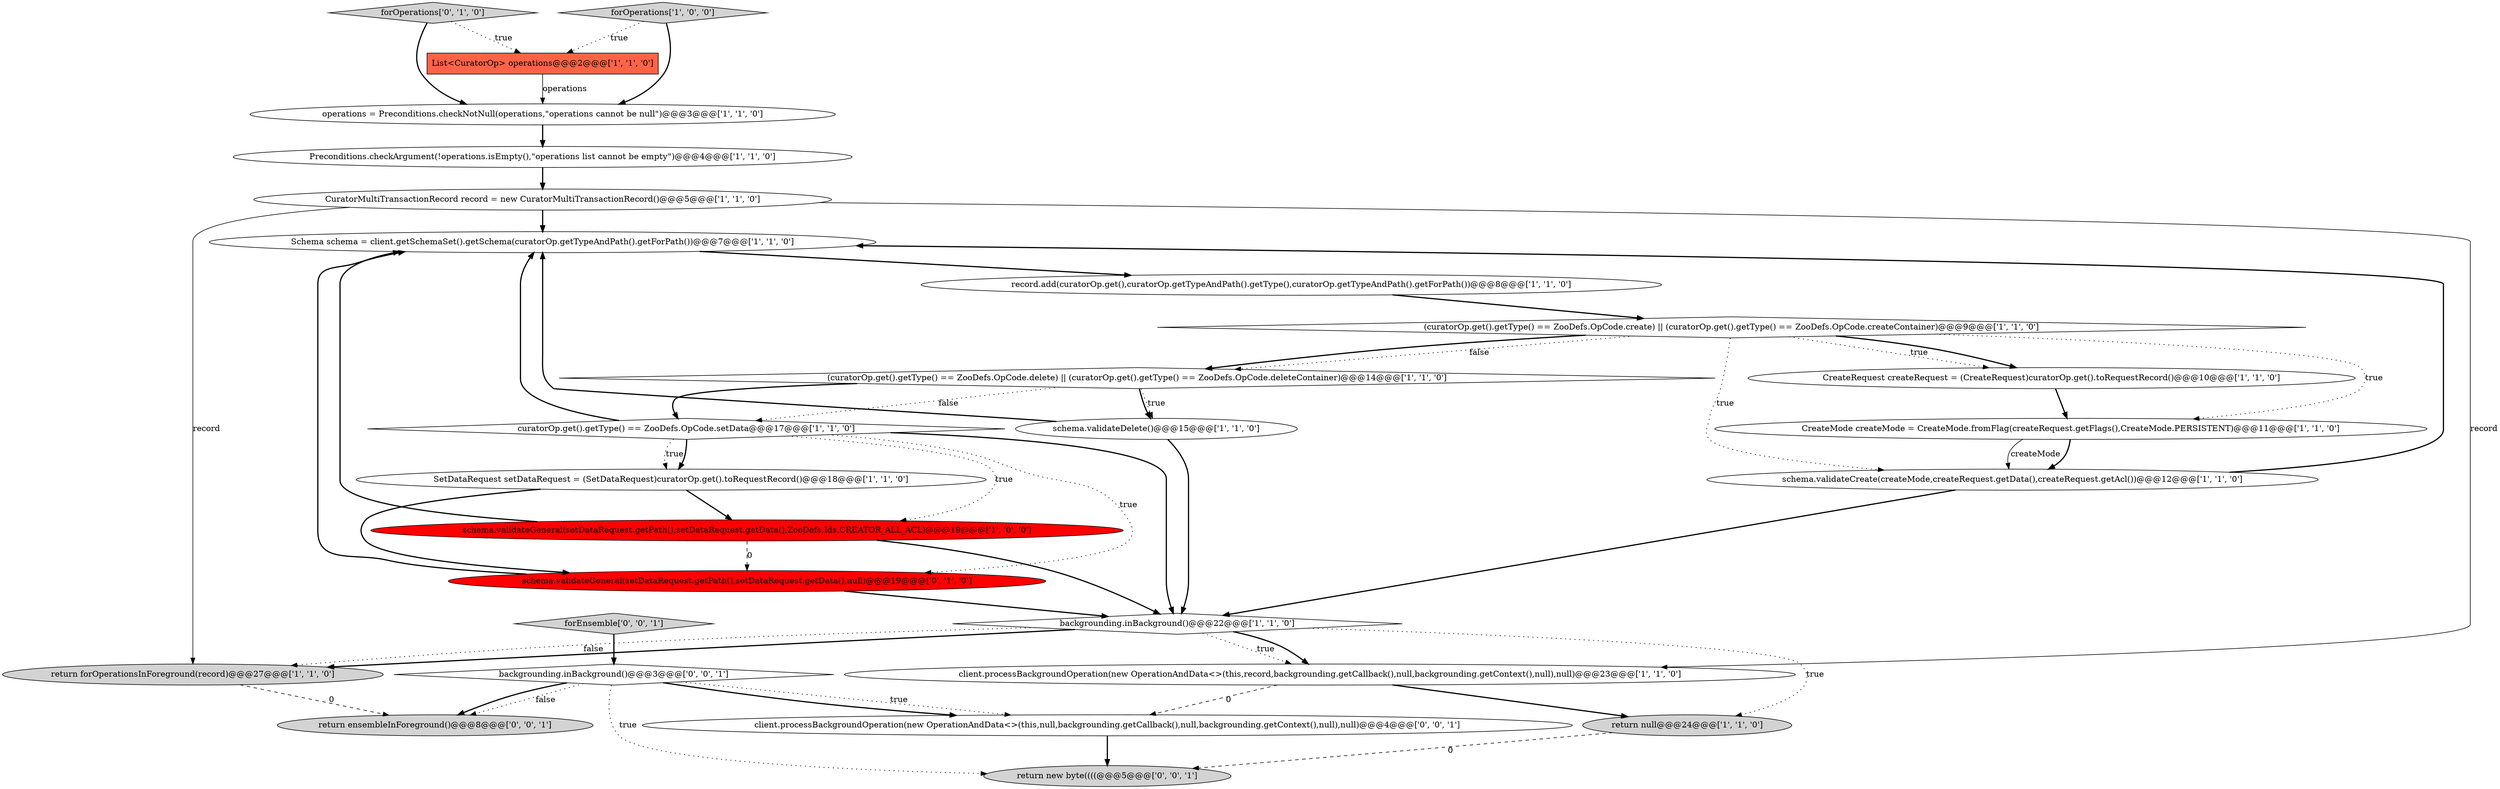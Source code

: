 digraph {
26 [style = filled, label = "forEnsemble['0', '0', '1']", fillcolor = lightgray, shape = diamond image = "AAA0AAABBB3BBB"];
23 [style = filled, label = "client.processBackgroundOperation(new OperationAndData<>(this,null,backgrounding.getCallback(),null,backgrounding.getContext(),null),null)@@@4@@@['0', '0', '1']", fillcolor = white, shape = ellipse image = "AAA0AAABBB3BBB"];
5 [style = filled, label = "operations = Preconditions.checkNotNull(operations,\"operations cannot be null\")@@@3@@@['1', '1', '0']", fillcolor = white, shape = ellipse image = "AAA0AAABBB1BBB"];
10 [style = filled, label = "schema.validateCreate(createMode,createRequest.getData(),createRequest.getAcl())@@@12@@@['1', '1', '0']", fillcolor = white, shape = ellipse image = "AAA0AAABBB1BBB"];
1 [style = filled, label = "return forOperationsInForeground(record)@@@27@@@['1', '1', '0']", fillcolor = lightgray, shape = ellipse image = "AAA0AAABBB1BBB"];
2 [style = filled, label = "(curatorOp.get().getType() == ZooDefs.OpCode.create) || (curatorOp.get().getType() == ZooDefs.OpCode.createContainer)@@@9@@@['1', '1', '0']", fillcolor = white, shape = diamond image = "AAA0AAABBB1BBB"];
22 [style = filled, label = "backgrounding.inBackground()@@@3@@@['0', '0', '1']", fillcolor = white, shape = diamond image = "AAA0AAABBB3BBB"];
3 [style = filled, label = "List<CuratorOp> operations@@@2@@@['1', '1', '0']", fillcolor = tomato, shape = box image = "AAA0AAABBB1BBB"];
25 [style = filled, label = "return new byte((((@@@5@@@['0', '0', '1']", fillcolor = lightgray, shape = ellipse image = "AAA0AAABBB3BBB"];
21 [style = filled, label = "forOperations['0', '1', '0']", fillcolor = lightgray, shape = diamond image = "AAA0AAABBB2BBB"];
12 [style = filled, label = "forOperations['1', '0', '0']", fillcolor = lightgray, shape = diamond image = "AAA0AAABBB1BBB"];
0 [style = filled, label = "curatorOp.get().getType() == ZooDefs.OpCode.setData@@@17@@@['1', '1', '0']", fillcolor = white, shape = diamond image = "AAA0AAABBB1BBB"];
7 [style = filled, label = "client.processBackgroundOperation(new OperationAndData<>(this,record,backgrounding.getCallback(),null,backgrounding.getContext(),null),null)@@@23@@@['1', '1', '0']", fillcolor = white, shape = ellipse image = "AAA0AAABBB1BBB"];
6 [style = filled, label = "backgrounding.inBackground()@@@22@@@['1', '1', '0']", fillcolor = white, shape = diamond image = "AAA0AAABBB1BBB"];
16 [style = filled, label = "schema.validateGeneral(setDataRequest.getPath(),setDataRequest.getData(),ZooDefs.Ids.CREATOR_ALL_ACL)@@@19@@@['1', '0', '0']", fillcolor = red, shape = ellipse image = "AAA1AAABBB1BBB"];
18 [style = filled, label = "CuratorMultiTransactionRecord record = new CuratorMultiTransactionRecord()@@@5@@@['1', '1', '0']", fillcolor = white, shape = ellipse image = "AAA0AAABBB1BBB"];
9 [style = filled, label = "record.add(curatorOp.get(),curatorOp.getTypeAndPath().getType(),curatorOp.getTypeAndPath().getForPath())@@@8@@@['1', '1', '0']", fillcolor = white, shape = ellipse image = "AAA0AAABBB1BBB"];
24 [style = filled, label = "return ensembleInForeground()@@@8@@@['0', '0', '1']", fillcolor = lightgray, shape = ellipse image = "AAA0AAABBB3BBB"];
11 [style = filled, label = "(curatorOp.get().getType() == ZooDefs.OpCode.delete) || (curatorOp.get().getType() == ZooDefs.OpCode.deleteContainer)@@@14@@@['1', '1', '0']", fillcolor = white, shape = diamond image = "AAA0AAABBB1BBB"];
20 [style = filled, label = "schema.validateGeneral(setDataRequest.getPath(),setDataRequest.getData(),null)@@@19@@@['0', '1', '0']", fillcolor = red, shape = ellipse image = "AAA1AAABBB2BBB"];
15 [style = filled, label = "CreateRequest createRequest = (CreateRequest)curatorOp.get().toRequestRecord()@@@10@@@['1', '1', '0']", fillcolor = white, shape = ellipse image = "AAA0AAABBB1BBB"];
14 [style = filled, label = "Schema schema = client.getSchemaSet().getSchema(curatorOp.getTypeAndPath().getForPath())@@@7@@@['1', '1', '0']", fillcolor = white, shape = ellipse image = "AAA0AAABBB1BBB"];
19 [style = filled, label = "return null@@@24@@@['1', '1', '0']", fillcolor = lightgray, shape = ellipse image = "AAA0AAABBB1BBB"];
17 [style = filled, label = "Preconditions.checkArgument(!operations.isEmpty(),\"operations list cannot be empty\")@@@4@@@['1', '1', '0']", fillcolor = white, shape = ellipse image = "AAA0AAABBB1BBB"];
13 [style = filled, label = "CreateMode createMode = CreateMode.fromFlag(createRequest.getFlags(),CreateMode.PERSISTENT)@@@11@@@['1', '1', '0']", fillcolor = white, shape = ellipse image = "AAA0AAABBB1BBB"];
8 [style = filled, label = "schema.validateDelete()@@@15@@@['1', '1', '0']", fillcolor = white, shape = ellipse image = "AAA0AAABBB1BBB"];
4 [style = filled, label = "SetDataRequest setDataRequest = (SetDataRequest)curatorOp.get().toRequestRecord()@@@18@@@['1', '1', '0']", fillcolor = white, shape = ellipse image = "AAA0AAABBB1BBB"];
13->10 [style = bold, label=""];
12->3 [style = dotted, label="true"];
23->25 [style = bold, label=""];
15->13 [style = bold, label=""];
18->7 [style = solid, label="record"];
7->23 [style = dashed, label="0"];
12->5 [style = bold, label=""];
22->23 [style = dotted, label="true"];
10->14 [style = bold, label=""];
9->2 [style = bold, label=""];
0->6 [style = bold, label=""];
16->6 [style = bold, label=""];
0->4 [style = dotted, label="true"];
22->25 [style = dotted, label="true"];
22->24 [style = dotted, label="false"];
2->15 [style = dotted, label="true"];
3->5 [style = solid, label="operations"];
8->14 [style = bold, label=""];
0->20 [style = dotted, label="true"];
8->6 [style = bold, label=""];
20->14 [style = bold, label=""];
2->13 [style = dotted, label="true"];
20->6 [style = bold, label=""];
5->17 [style = bold, label=""];
13->10 [style = solid, label="createMode"];
22->23 [style = bold, label=""];
10->6 [style = bold, label=""];
6->19 [style = dotted, label="true"];
26->22 [style = bold, label=""];
6->1 [style = bold, label=""];
21->5 [style = bold, label=""];
0->14 [style = bold, label=""];
11->0 [style = bold, label=""];
18->1 [style = solid, label="record"];
0->4 [style = bold, label=""];
11->0 [style = dotted, label="false"];
1->24 [style = dashed, label="0"];
2->15 [style = bold, label=""];
4->20 [style = bold, label=""];
21->3 [style = dotted, label="true"];
6->7 [style = dotted, label="true"];
11->8 [style = bold, label=""];
16->14 [style = bold, label=""];
14->9 [style = bold, label=""];
11->8 [style = dotted, label="true"];
0->16 [style = dotted, label="true"];
19->25 [style = dashed, label="0"];
22->24 [style = bold, label=""];
2->11 [style = dotted, label="false"];
6->7 [style = bold, label=""];
7->19 [style = bold, label=""];
6->1 [style = dotted, label="false"];
18->14 [style = bold, label=""];
2->11 [style = bold, label=""];
17->18 [style = bold, label=""];
4->16 [style = bold, label=""];
2->10 [style = dotted, label="true"];
16->20 [style = dashed, label="0"];
}
